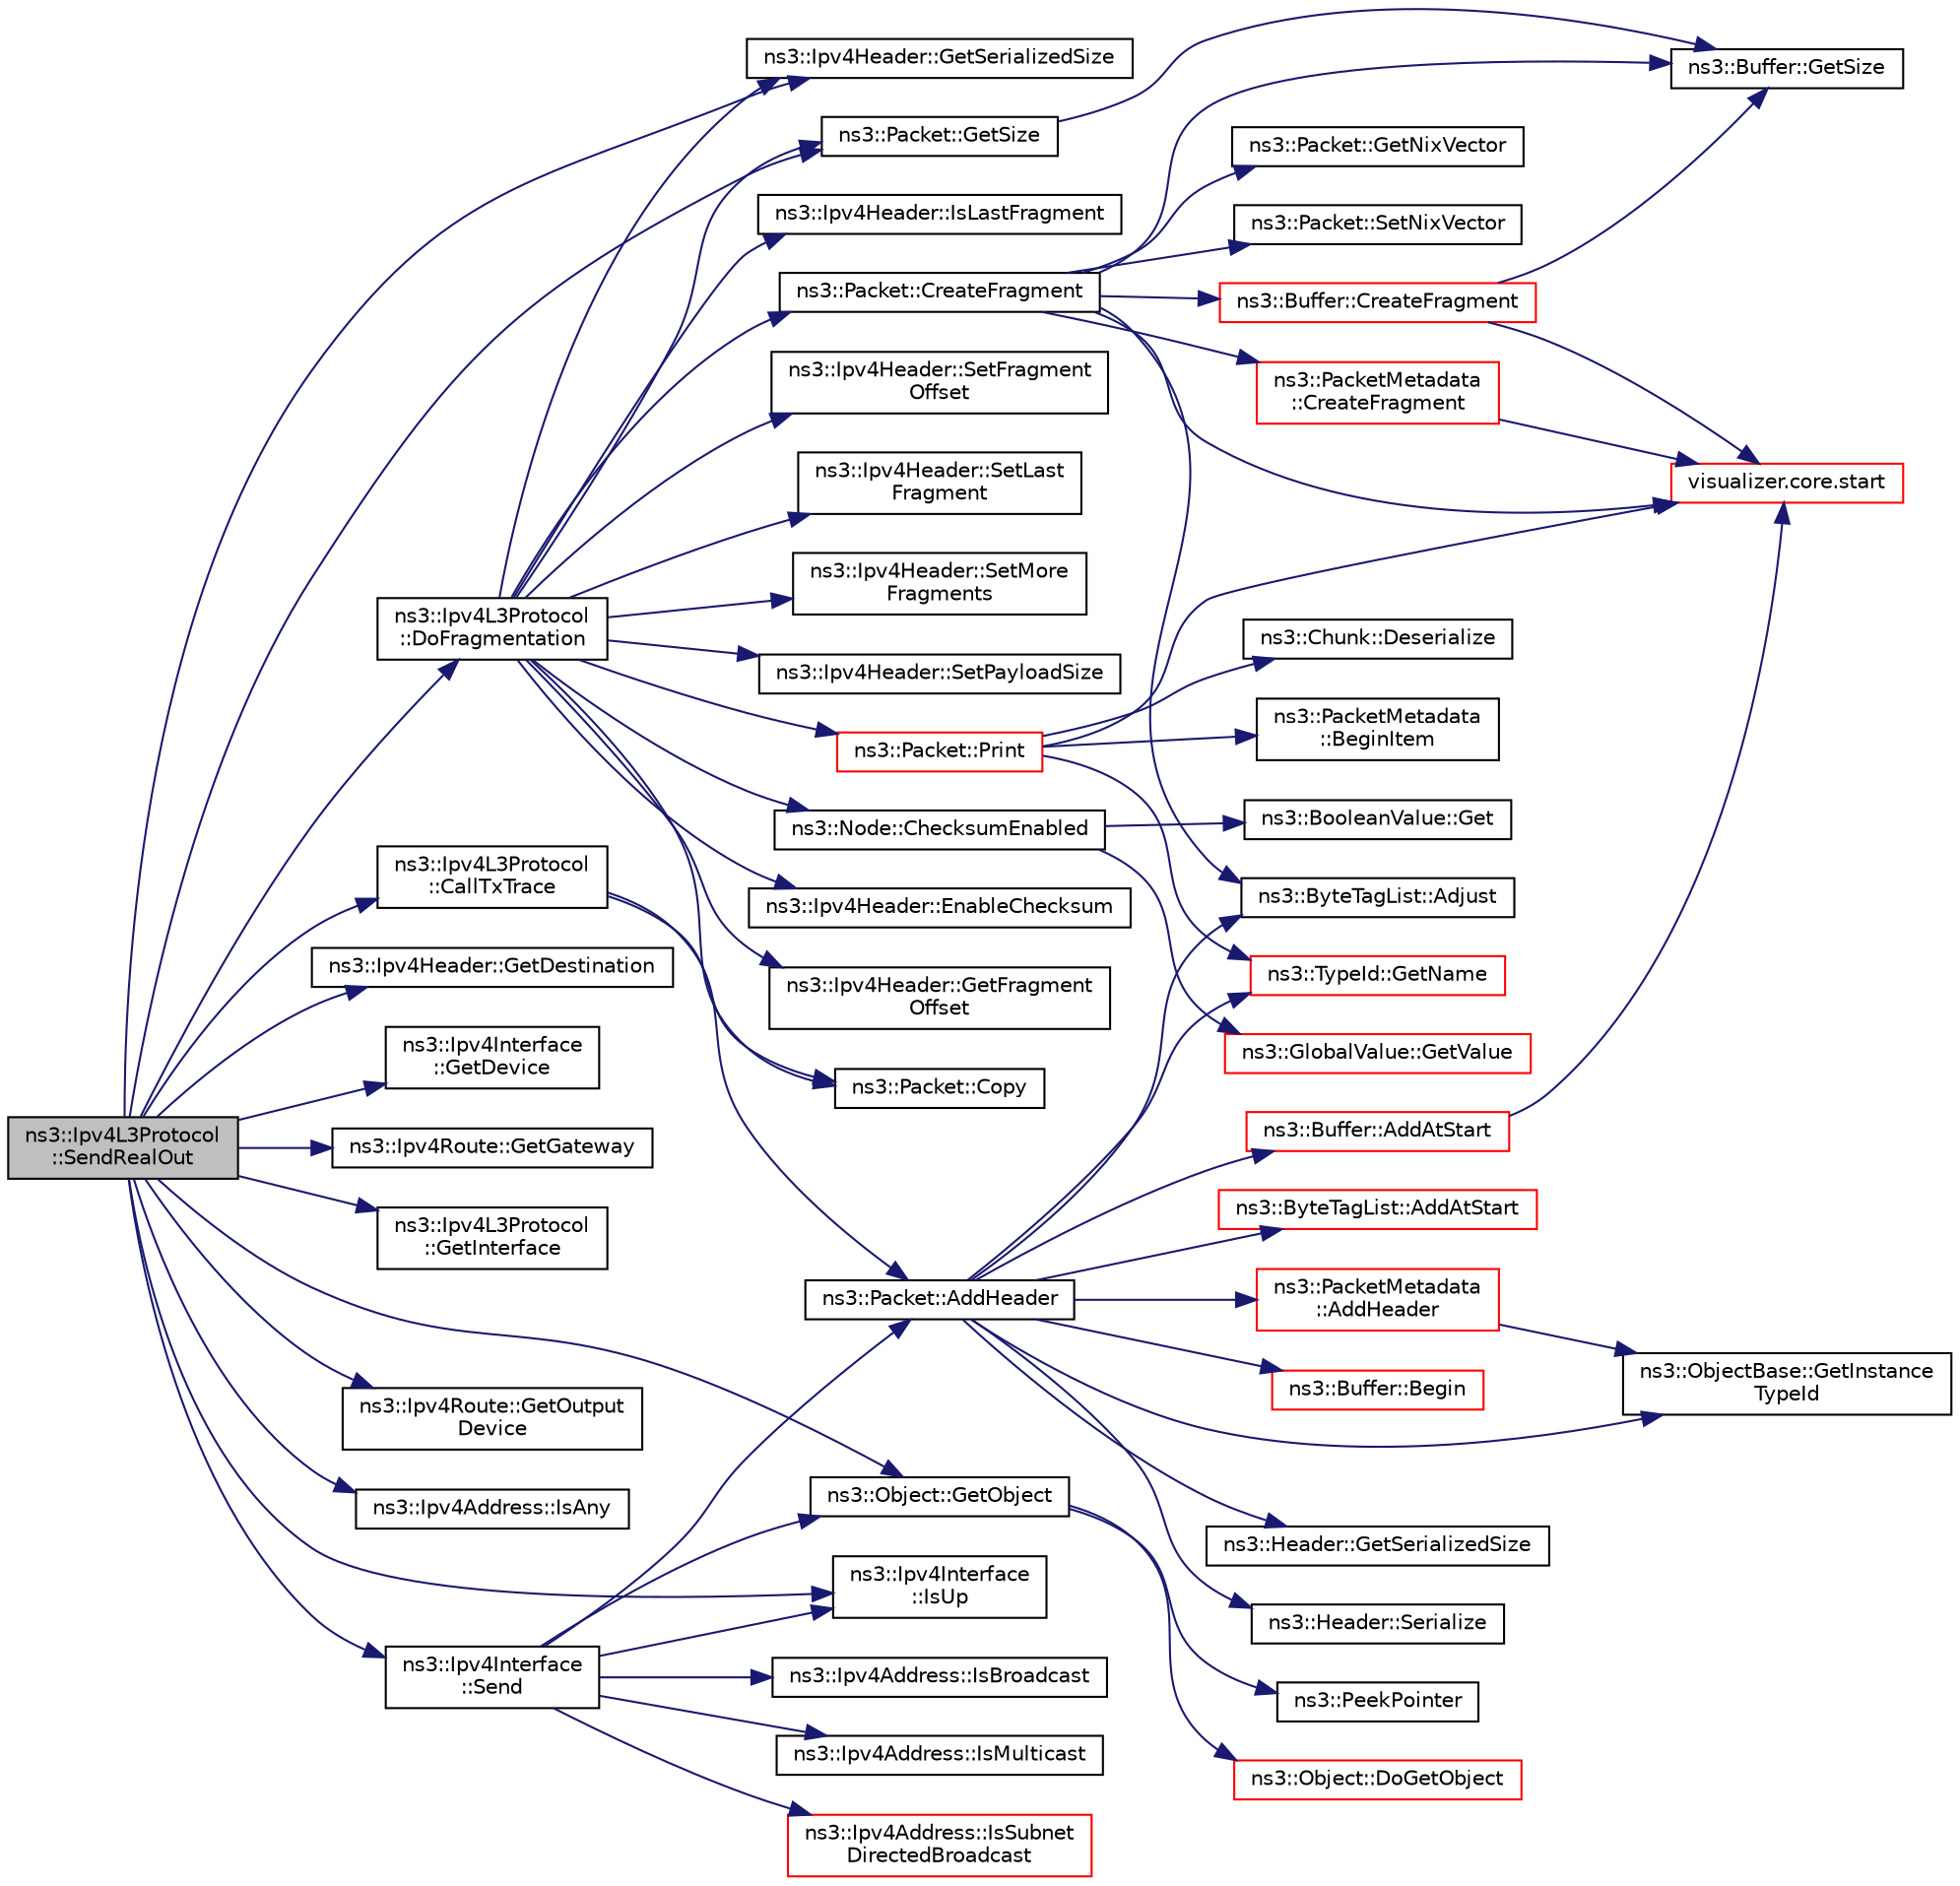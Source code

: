 digraph "ns3::Ipv4L3Protocol::SendRealOut"
{
 // LATEX_PDF_SIZE
  edge [fontname="Helvetica",fontsize="10",labelfontname="Helvetica",labelfontsize="10"];
  node [fontname="Helvetica",fontsize="10",shape=record];
  rankdir="LR";
  Node1 [label="ns3::Ipv4L3Protocol\l::SendRealOut",height=0.2,width=0.4,color="black", fillcolor="grey75", style="filled", fontcolor="black",tooltip="Send packet with route."];
  Node1 -> Node2 [color="midnightblue",fontsize="10",style="solid",fontname="Helvetica"];
  Node2 [label="ns3::Ipv4L3Protocol\l::CallTxTrace",height=0.2,width=0.4,color="black", fillcolor="white", style="filled",URL="$classns3_1_1_ipv4_l3_protocol.html#a04cbb7540c6f22a2870f118715b6a703",tooltip="Make a copy of the packet, add the header and invoke the TX trace callback."];
  Node2 -> Node3 [color="midnightblue",fontsize="10",style="solid",fontname="Helvetica"];
  Node3 [label="ns3::Packet::AddHeader",height=0.2,width=0.4,color="black", fillcolor="white", style="filled",URL="$classns3_1_1_packet.html#a465108c595a0bc592095cbcab1832ed8",tooltip="Add header to this packet."];
  Node3 -> Node4 [color="midnightblue",fontsize="10",style="solid",fontname="Helvetica"];
  Node4 [label="ns3::ByteTagList::AddAtStart",height=0.2,width=0.4,color="red", fillcolor="white", style="filled",URL="$classns3_1_1_byte_tag_list.html#acb4563fbe4299c55af41ba7a166b71d5",tooltip="Make sure that all offsets are bigger than prependOffset which represents the location where new byte..."];
  Node3 -> Node10 [color="midnightblue",fontsize="10",style="solid",fontname="Helvetica"];
  Node10 [label="ns3::Buffer::AddAtStart",height=0.2,width=0.4,color="red", fillcolor="white", style="filled",URL="$classns3_1_1_buffer.html#a8abd8164c3671d3dadc98fc66fade7b1",tooltip=" "];
  Node10 -> Node17 [color="midnightblue",fontsize="10",style="solid",fontname="Helvetica"];
  Node17 [label="visualizer.core.start",height=0.2,width=0.4,color="red", fillcolor="white", style="filled",URL="$namespacevisualizer_1_1core.html#a2a35e5d8a34af358b508dac8635754e0",tooltip=" "];
  Node3 -> Node20 [color="midnightblue",fontsize="10",style="solid",fontname="Helvetica"];
  Node20 [label="ns3::PacketMetadata\l::AddHeader",height=0.2,width=0.4,color="red", fillcolor="white", style="filled",URL="$classns3_1_1_packet_metadata.html#abdce736c4c5f647242f0808c0d2f9249",tooltip="Add an header."];
  Node20 -> Node33 [color="midnightblue",fontsize="10",style="solid",fontname="Helvetica"];
  Node33 [label="ns3::ObjectBase::GetInstance\lTypeId",height=0.2,width=0.4,color="black", fillcolor="white", style="filled",URL="$classns3_1_1_object_base.html#abe5b43a6f5b99a92a4c3122db31f06fb",tooltip="Get the most derived TypeId for this Object."];
  Node3 -> Node40 [color="midnightblue",fontsize="10",style="solid",fontname="Helvetica"];
  Node40 [label="ns3::ByteTagList::Adjust",height=0.2,width=0.4,color="black", fillcolor="white", style="filled",URL="$classns3_1_1_byte_tag_list.html#a1fec06d7e6daaf8039cf2a148e4090f2",tooltip="Adjust the offsets stored internally by the adjustment delta."];
  Node3 -> Node41 [color="midnightblue",fontsize="10",style="solid",fontname="Helvetica"];
  Node41 [label="ns3::Buffer::Begin",height=0.2,width=0.4,color="red", fillcolor="white", style="filled",URL="$classns3_1_1_buffer.html#acb977a0179de9abe4e295ce22023b4ca",tooltip=" "];
  Node3 -> Node33 [color="midnightblue",fontsize="10",style="solid",fontname="Helvetica"];
  Node3 -> Node42 [color="midnightblue",fontsize="10",style="solid",fontname="Helvetica"];
  Node42 [label="ns3::TypeId::GetName",height=0.2,width=0.4,color="red", fillcolor="white", style="filled",URL="$classns3_1_1_type_id.html#abc4965475a579c2afdc668d7a7d58374",tooltip="Get the name."];
  Node3 -> Node46 [color="midnightblue",fontsize="10",style="solid",fontname="Helvetica"];
  Node46 [label="ns3::Header::GetSerializedSize",height=0.2,width=0.4,color="black", fillcolor="white", style="filled",URL="$classns3_1_1_header.html#a6ef0497eabc1b1fb0ad42738eb73f934",tooltip=" "];
  Node3 -> Node47 [color="midnightblue",fontsize="10",style="solid",fontname="Helvetica"];
  Node47 [label="ns3::Header::Serialize",height=0.2,width=0.4,color="black", fillcolor="white", style="filled",URL="$classns3_1_1_header.html#afb61f1aac69ff8349a6bfe521fab5404",tooltip=" "];
  Node2 -> Node48 [color="midnightblue",fontsize="10",style="solid",fontname="Helvetica"];
  Node48 [label="ns3::Packet::Copy",height=0.2,width=0.4,color="black", fillcolor="white", style="filled",URL="$classns3_1_1_packet.html#afb38be706cfc761bc1c0591f595fc1b7",tooltip="performs a COW copy of the packet."];
  Node1 -> Node49 [color="midnightblue",fontsize="10",style="solid",fontname="Helvetica"];
  Node49 [label="ns3::Ipv4L3Protocol\l::DoFragmentation",height=0.2,width=0.4,color="black", fillcolor="white", style="filled",URL="$classns3_1_1_ipv4_l3_protocol.html#a5ea602dc1447746c0c3bd90e36ec3888",tooltip="Fragment a packet."];
  Node49 -> Node50 [color="midnightblue",fontsize="10",style="solid",fontname="Helvetica"];
  Node50 [label="ns3::Node::ChecksumEnabled",height=0.2,width=0.4,color="black", fillcolor="white", style="filled",URL="$classns3_1_1_node.html#a0515bfe9a3aeb6605d657ba855699815",tooltip=" "];
  Node50 -> Node51 [color="midnightblue",fontsize="10",style="solid",fontname="Helvetica"];
  Node51 [label="ns3::BooleanValue::Get",height=0.2,width=0.4,color="black", fillcolor="white", style="filled",URL="$classns3_1_1_boolean_value.html#a9a4461490f9b71d99b07bb73993f0f00",tooltip=" "];
  Node50 -> Node52 [color="midnightblue",fontsize="10",style="solid",fontname="Helvetica"];
  Node52 [label="ns3::GlobalValue::GetValue",height=0.2,width=0.4,color="red", fillcolor="white", style="filled",URL="$classns3_1_1_global_value.html#a48a99242193fb69609a17332733e8600",tooltip="Get the value."];
  Node49 -> Node48 [color="midnightblue",fontsize="10",style="solid",fontname="Helvetica"];
  Node49 -> Node54 [color="midnightblue",fontsize="10",style="solid",fontname="Helvetica"];
  Node54 [label="ns3::Packet::CreateFragment",height=0.2,width=0.4,color="black", fillcolor="white", style="filled",URL="$classns3_1_1_packet.html#acdb23fec2c1dbebd9e6917895e9bcc65",tooltip="Create a new packet which contains a fragment of the original packet."];
  Node54 -> Node40 [color="midnightblue",fontsize="10",style="solid",fontname="Helvetica"];
  Node54 -> Node55 [color="midnightblue",fontsize="10",style="solid",fontname="Helvetica"];
  Node55 [label="ns3::PacketMetadata\l::CreateFragment",height=0.2,width=0.4,color="red", fillcolor="white", style="filled",URL="$classns3_1_1_packet_metadata.html#a0d5fd6d6a05b04eb1bb9a00c05e6a16c",tooltip="Creates a fragment."];
  Node55 -> Node17 [color="midnightblue",fontsize="10",style="solid",fontname="Helvetica"];
  Node54 -> Node61 [color="midnightblue",fontsize="10",style="solid",fontname="Helvetica"];
  Node61 [label="ns3::Buffer::CreateFragment",height=0.2,width=0.4,color="red", fillcolor="white", style="filled",URL="$classns3_1_1_buffer.html#a2688c9b7aa22608ec955a40e048ec0dc",tooltip=" "];
  Node61 -> Node62 [color="midnightblue",fontsize="10",style="solid",fontname="Helvetica"];
  Node62 [label="ns3::Buffer::GetSize",height=0.2,width=0.4,color="black", fillcolor="white", style="filled",URL="$classns3_1_1_buffer.html#a60c9172d2b102f8856c81b2126c8b209",tooltip=" "];
  Node61 -> Node17 [color="midnightblue",fontsize="10",style="solid",fontname="Helvetica"];
  Node54 -> Node65 [color="midnightblue",fontsize="10",style="solid",fontname="Helvetica"];
  Node65 [label="ns3::Packet::GetNixVector",height=0.2,width=0.4,color="black", fillcolor="white", style="filled",URL="$classns3_1_1_packet.html#a2e919d10a620ad491a57be094ef4b2bb",tooltip="Get the packet nix-vector."];
  Node54 -> Node62 [color="midnightblue",fontsize="10",style="solid",fontname="Helvetica"];
  Node54 -> Node66 [color="midnightblue",fontsize="10",style="solid",fontname="Helvetica"];
  Node66 [label="ns3::Packet::SetNixVector",height=0.2,width=0.4,color="black", fillcolor="white", style="filled",URL="$classns3_1_1_packet.html#a7e02c5b608a578c845aafd838f155989",tooltip="Set the packet nix-vector."];
  Node54 -> Node17 [color="midnightblue",fontsize="10",style="solid",fontname="Helvetica"];
  Node49 -> Node67 [color="midnightblue",fontsize="10",style="solid",fontname="Helvetica"];
  Node67 [label="ns3::Ipv4Header::EnableChecksum",height=0.2,width=0.4,color="black", fillcolor="white", style="filled",URL="$classns3_1_1_ipv4_header.html#a93a16e6147989f0d772634c2abceb7d6",tooltip="Enable checksum calculation for this header."];
  Node49 -> Node68 [color="midnightblue",fontsize="10",style="solid",fontname="Helvetica"];
  Node68 [label="ns3::Ipv4Header::GetFragment\lOffset",height=0.2,width=0.4,color="black", fillcolor="white", style="filled",URL="$classns3_1_1_ipv4_header.html#a4fea9bed2db318e8884fa5f3f7621396",tooltip=" "];
  Node49 -> Node69 [color="midnightblue",fontsize="10",style="solid",fontname="Helvetica"];
  Node69 [label="ns3::Ipv4Header::GetSerializedSize",height=0.2,width=0.4,color="black", fillcolor="white", style="filled",URL="$classns3_1_1_ipv4_header.html#a27c4e4f872735a9041500bb0e5b3c11d",tooltip=" "];
  Node49 -> Node70 [color="midnightblue",fontsize="10",style="solid",fontname="Helvetica"];
  Node70 [label="ns3::Packet::GetSize",height=0.2,width=0.4,color="black", fillcolor="white", style="filled",URL="$classns3_1_1_packet.html#afff7cb1ff518ee6dc0d424e10a5ad6ec",tooltip="Returns the the size in bytes of the packet (including the zero-filled initial payload)."];
  Node70 -> Node62 [color="midnightblue",fontsize="10",style="solid",fontname="Helvetica"];
  Node49 -> Node71 [color="midnightblue",fontsize="10",style="solid",fontname="Helvetica"];
  Node71 [label="ns3::Ipv4Header::IsLastFragment",height=0.2,width=0.4,color="black", fillcolor="white", style="filled",URL="$classns3_1_1_ipv4_header.html#ae1ed691cc394749ffb7d67a04c56095f",tooltip=" "];
  Node49 -> Node72 [color="midnightblue",fontsize="10",style="solid",fontname="Helvetica"];
  Node72 [label="ns3::Packet::Print",height=0.2,width=0.4,color="red", fillcolor="white", style="filled",URL="$classns3_1_1_packet.html#ad25486a838ac04533c83ff600d84546f",tooltip="Print the packet contents."];
  Node72 -> Node73 [color="midnightblue",fontsize="10",style="solid",fontname="Helvetica"];
  Node73 [label="ns3::PacketMetadata\l::BeginItem",height=0.2,width=0.4,color="black", fillcolor="white", style="filled",URL="$classns3_1_1_packet_metadata.html#a7484bc9300bf4532730ff446974bbe0a",tooltip="Initialize the item iterator to the buffer begin."];
  Node72 -> Node74 [color="midnightblue",fontsize="10",style="solid",fontname="Helvetica"];
  Node74 [label="ns3::Chunk::Deserialize",height=0.2,width=0.4,color="black", fillcolor="white", style="filled",URL="$classns3_1_1_chunk.html#a49f60e6cd0b85f977a31a384b4bd6c1e",tooltip="Deserialize the object from a buffer iterator."];
  Node72 -> Node42 [color="midnightblue",fontsize="10",style="solid",fontname="Helvetica"];
  Node72 -> Node17 [color="midnightblue",fontsize="10",style="solid",fontname="Helvetica"];
  Node49 -> Node98 [color="midnightblue",fontsize="10",style="solid",fontname="Helvetica"];
  Node98 [label="ns3::Ipv4Header::SetFragment\lOffset",height=0.2,width=0.4,color="black", fillcolor="white", style="filled",URL="$classns3_1_1_ipv4_header.html#ad255b34cb91d7eb727927d04016a5536",tooltip="The offset is measured in bytes for the packet start."];
  Node49 -> Node99 [color="midnightblue",fontsize="10",style="solid",fontname="Helvetica"];
  Node99 [label="ns3::Ipv4Header::SetLast\lFragment",height=0.2,width=0.4,color="black", fillcolor="white", style="filled",URL="$classns3_1_1_ipv4_header.html#a23cde0c3e605dae267aa62731fca2d9d",tooltip="This packet is the last packet of a fragmented ipv4 packet."];
  Node49 -> Node100 [color="midnightblue",fontsize="10",style="solid",fontname="Helvetica"];
  Node100 [label="ns3::Ipv4Header::SetMore\lFragments",height=0.2,width=0.4,color="black", fillcolor="white", style="filled",URL="$classns3_1_1_ipv4_header.html#a06f6947bb9e9d034be9588d9ec0bc8a6",tooltip="This packet is not the last packet of a fragmented ipv4 packet."];
  Node49 -> Node101 [color="midnightblue",fontsize="10",style="solid",fontname="Helvetica"];
  Node101 [label="ns3::Ipv4Header::SetPayloadSize",height=0.2,width=0.4,color="black", fillcolor="white", style="filled",URL="$classns3_1_1_ipv4_header.html#a3e961181f7839619a68bb7a2dcd483b0",tooltip=" "];
  Node1 -> Node102 [color="midnightblue",fontsize="10",style="solid",fontname="Helvetica"];
  Node102 [label="ns3::Ipv4Header::GetDestination",height=0.2,width=0.4,color="black", fillcolor="white", style="filled",URL="$classns3_1_1_ipv4_header.html#a85daf48f0effc6bce6cb5c66bf4e1576",tooltip=" "];
  Node1 -> Node103 [color="midnightblue",fontsize="10",style="solid",fontname="Helvetica"];
  Node103 [label="ns3::Ipv4Interface\l::GetDevice",height=0.2,width=0.4,color="black", fillcolor="white", style="filled",URL="$classns3_1_1_ipv4_interface.html#aa859c4d2ebd0f72bcc6897987a58f9b4",tooltip=" "];
  Node1 -> Node104 [color="midnightblue",fontsize="10",style="solid",fontname="Helvetica"];
  Node104 [label="ns3::Ipv4Route::GetGateway",height=0.2,width=0.4,color="black", fillcolor="white", style="filled",URL="$classns3_1_1_ipv4_route.html#a66d4eefa144029e4f89d975664275031",tooltip=" "];
  Node1 -> Node105 [color="midnightblue",fontsize="10",style="solid",fontname="Helvetica"];
  Node105 [label="ns3::Ipv4L3Protocol\l::GetInterface",height=0.2,width=0.4,color="black", fillcolor="white", style="filled",URL="$classns3_1_1_ipv4_l3_protocol.html#adf569cb8d83a6d3a23dcd149743d7731",tooltip="Get an interface."];
  Node1 -> Node106 [color="midnightblue",fontsize="10",style="solid",fontname="Helvetica"];
  Node106 [label="ns3::Object::GetObject",height=0.2,width=0.4,color="black", fillcolor="white", style="filled",URL="$classns3_1_1_object.html#ad21f5401ff705cd29c37f931ea3afc18",tooltip="Get a pointer to the requested aggregated Object."];
  Node106 -> Node107 [color="midnightblue",fontsize="10",style="solid",fontname="Helvetica"];
  Node107 [label="ns3::Object::DoGetObject",height=0.2,width=0.4,color="red", fillcolor="white", style="filled",URL="$classns3_1_1_object.html#a7c009975f7c0994cb47a69f713745e0a",tooltip="Find an Object of TypeId tid in the aggregates of this Object."];
  Node106 -> Node76 [color="midnightblue",fontsize="10",style="solid",fontname="Helvetica"];
  Node76 [label="ns3::PeekPointer",height=0.2,width=0.4,color="black", fillcolor="white", style="filled",URL="$namespacens3.html#af2a7557fe9afdd98d8f6f8f6e412cf5a",tooltip=" "];
  Node1 -> Node113 [color="midnightblue",fontsize="10",style="solid",fontname="Helvetica"];
  Node113 [label="ns3::Ipv4Route::GetOutput\lDevice",height=0.2,width=0.4,color="black", fillcolor="white", style="filled",URL="$classns3_1_1_ipv4_route.html#a3b97b4f70af0c22cb01ea7e2733367ee",tooltip=" "];
  Node1 -> Node69 [color="midnightblue",fontsize="10",style="solid",fontname="Helvetica"];
  Node1 -> Node70 [color="midnightblue",fontsize="10",style="solid",fontname="Helvetica"];
  Node1 -> Node114 [color="midnightblue",fontsize="10",style="solid",fontname="Helvetica"];
  Node114 [label="ns3::Ipv4Address::IsAny",height=0.2,width=0.4,color="black", fillcolor="white", style="filled",URL="$classns3_1_1_ipv4_address.html#af214e608075949ac72343fc51f852dd3",tooltip=" "];
  Node1 -> Node115 [color="midnightblue",fontsize="10",style="solid",fontname="Helvetica"];
  Node115 [label="ns3::Ipv4Interface\l::IsUp",height=0.2,width=0.4,color="black", fillcolor="white", style="filled",URL="$classns3_1_1_ipv4_interface.html#af319226f89f0298c929260b500647418",tooltip="These are IP interface states and may be distinct from NetDevice states, such as found in real implem..."];
  Node1 -> Node116 [color="midnightblue",fontsize="10",style="solid",fontname="Helvetica"];
  Node116 [label="ns3::Ipv4Interface\l::Send",height=0.2,width=0.4,color="black", fillcolor="white", style="filled",URL="$classns3_1_1_ipv4_interface.html#ace287f60f109cb8bdae73b99e0e9adf5",tooltip=" "];
  Node116 -> Node3 [color="midnightblue",fontsize="10",style="solid",fontname="Helvetica"];
  Node116 -> Node106 [color="midnightblue",fontsize="10",style="solid",fontname="Helvetica"];
  Node116 -> Node117 [color="midnightblue",fontsize="10",style="solid",fontname="Helvetica"];
  Node117 [label="ns3::Ipv4Address::IsBroadcast",height=0.2,width=0.4,color="black", fillcolor="white", style="filled",URL="$classns3_1_1_ipv4_address.html#a79a1d91f0cfdb52f3b89cee50811af04",tooltip=" "];
  Node116 -> Node118 [color="midnightblue",fontsize="10",style="solid",fontname="Helvetica"];
  Node118 [label="ns3::Ipv4Address::IsMulticast",height=0.2,width=0.4,color="black", fillcolor="white", style="filled",URL="$classns3_1_1_ipv4_address.html#a3a39d50664243b7e37a1244bb03b4ec2",tooltip=" "];
  Node116 -> Node119 [color="midnightblue",fontsize="10",style="solid",fontname="Helvetica"];
  Node119 [label="ns3::Ipv4Address::IsSubnet\lDirectedBroadcast",height=0.2,width=0.4,color="red", fillcolor="white", style="filled",URL="$classns3_1_1_ipv4_address.html#a90fd8f563e8a6b269e7c6ef4ff176e98",tooltip="Generate subnet-directed broadcast address corresponding to mask."];
  Node116 -> Node115 [color="midnightblue",fontsize="10",style="solid",fontname="Helvetica"];
}
